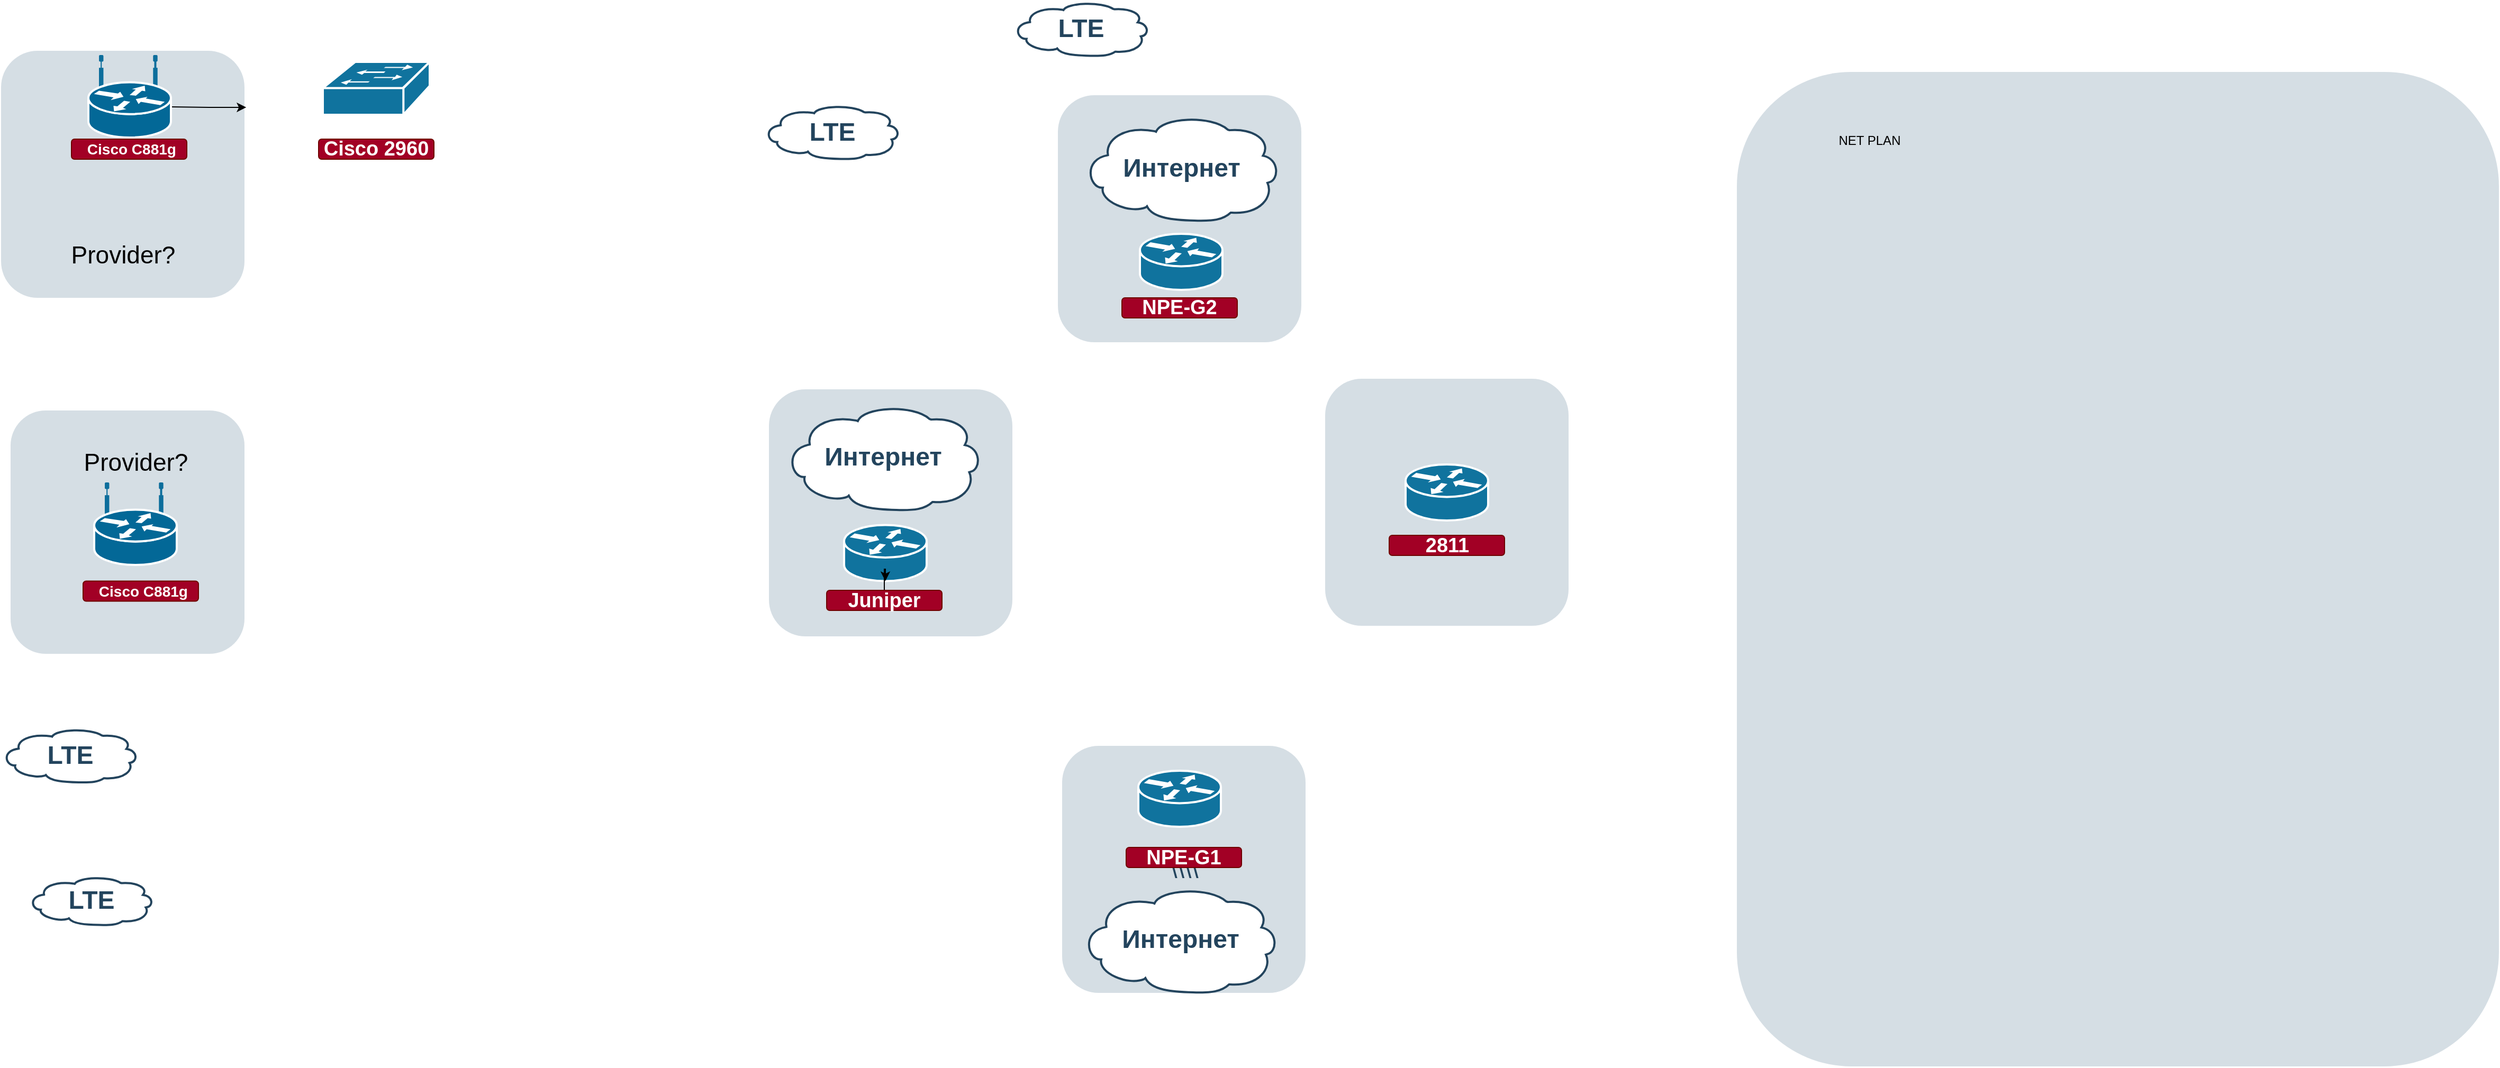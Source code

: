 <mxfile version="23.0.2" type="github">
  <diagram name="Страница — 1" id="PUmRz7LfSDAWe0FEYHmj">
    <mxGraphModel dx="4924" dy="2109" grid="1" gridSize="10" guides="1" tooltips="1" connect="1" arrows="1" fold="1" page="1" pageScale="1" pageWidth="827" pageHeight="1169" math="0" shadow="0">
      <root>
        <mxCell id="0" />
        <mxCell id="1" parent="0" />
        <mxCell id="nVm8Fg3lcVyInP2V10bM-1" value="\\\\\\\" style="rounded=1;whiteSpace=wrap;html=1;strokeColor=none;fillColor=#BAC8D3;fontSize=24;fontColor=#23445D;align=center;opacity=60;" vertex="1" parent="1">
          <mxGeometry x="262.5" y="807" width="230" height="233.5" as="geometry" />
        </mxCell>
        <mxCell id="nVm8Fg3lcVyInP2V10bM-2" value="" style="rounded=1;whiteSpace=wrap;html=1;strokeColor=none;fillColor=#BAC8D3;fontSize=24;fontColor=#23445D;align=center;opacity=60;" vertex="1" parent="1">
          <mxGeometry x="258.5" y="192" width="230" height="233.5" as="geometry" />
        </mxCell>
        <mxCell id="nVm8Fg3lcVyInP2V10bM-3" value="" style="rounded=1;whiteSpace=wrap;html=1;strokeColor=none;fillColor=#BAC8D3;fontSize=24;fontColor=#23445D;align=center;opacity=60;" vertex="1" parent="1">
          <mxGeometry x="-14.5" y="470" width="230" height="233.5" as="geometry" />
        </mxCell>
        <mxCell id="nVm8Fg3lcVyInP2V10bM-4" value="" style="rounded=1;whiteSpace=wrap;html=1;strokeColor=none;fillColor=#BAC8D3;fontSize=24;fontColor=#23445D;align=center;opacity=60;" vertex="1" parent="1">
          <mxGeometry x="511" y="460" width="230" height="233.5" as="geometry" />
        </mxCell>
        <mxCell id="nVm8Fg3lcVyInP2V10bM-5" value="" style="rounded=1;whiteSpace=wrap;html=1;strokeColor=none;fillColor=#BAC8D3;fontSize=24;fontColor=#23445D;align=center;opacity=60;" vertex="1" parent="1">
          <mxGeometry x="-731" y="490" width="221" height="230" as="geometry" />
        </mxCell>
        <mxCell id="nVm8Fg3lcVyInP2V10bM-6" value="" style="rounded=1;whiteSpace=wrap;html=1;strokeColor=none;fillColor=#BAC8D3;fontSize=24;fontColor=#23445D;align=center;opacity=60;" vertex="1" parent="1">
          <mxGeometry x="-740" y="150" width="230" height="233.5" as="geometry" />
        </mxCell>
        <mxCell id="nVm8Fg3lcVyInP2V10bM-7" value="" style="shape=mxgraph.cisco.switches.workgroup_switch;html=1;dashed=0;fillColor=#10739E;strokeColor=#ffffff;strokeWidth=2;verticalLabelPosition=bottom;verticalAlign=top;fontFamily=Helvetica;fontSize=36;fontColor=#FFB366" vertex="1" parent="1">
          <mxGeometry x="-436" y="160.5" width="101" height="50" as="geometry" />
        </mxCell>
        <mxCell id="nVm8Fg3lcVyInP2V10bM-8" value="" style="shape=mxgraph.cisco.routers.router;html=1;dashed=0;fillColor=#10739E;strokeColor=#ffffff;strokeWidth=2;verticalLabelPosition=bottom;verticalAlign=top;fontFamily=Helvetica;fontSize=36;fontColor=#FFB366" vertex="1" parent="1">
          <mxGeometry x="336" y="323" width="78" height="53" as="geometry" />
        </mxCell>
        <mxCell id="nVm8Fg3lcVyInP2V10bM-9" value="" style="shape=mxgraph.cisco.routers.router;html=1;dashed=0;fillColor=#10739E;strokeColor=#ffffff;strokeWidth=2;verticalLabelPosition=bottom;verticalAlign=top;fontFamily=Helvetica;fontSize=36;fontColor=#FFB366" vertex="1" parent="1">
          <mxGeometry x="56.5" y="598.25" width="78" height="53" as="geometry" />
        </mxCell>
        <mxCell id="nVm8Fg3lcVyInP2V10bM-10" value="" style="edgeStyle=orthogonalEdgeStyle;rounded=0;orthogonalLoop=1;jettySize=auto;html=1;" edge="1" parent="1" source="nVm8Fg3lcVyInP2V10bM-11" target="nVm8Fg3lcVyInP2V10bM-9">
          <mxGeometry relative="1" as="geometry" />
        </mxCell>
        <mxCell id="nVm8Fg3lcVyInP2V10bM-11" value="&lt;font style=&quot;font-size: 19px;&quot;&gt;Juniper&lt;/font&gt;" style="rounded=1;whiteSpace=wrap;html=1;strokeColor=#6F0000;fillColor=#a20025;fontSize=14;fontColor=#ffffff;align=center;fontStyle=1" vertex="1" parent="1">
          <mxGeometry x="40" y="660" width="109" height="19" as="geometry" />
        </mxCell>
        <mxCell id="nVm8Fg3lcVyInP2V10bM-12" style="edgeStyle=orthogonalEdgeStyle;curved=1;rounded=0;jumpStyle=none;html=1;exitX=0.75;exitY=0;entryX=0.75;entryY=0;shadow=0;labelBackgroundColor=#ffffff;startArrow=none;startFill=0;endArrow=none;endFill=0;endSize=10;jettySize=auto;orthogonalLoop=1;strokeColor=#23445D;strokeWidth=2;fillColor=#F08705;fontFamily=Helvetica;fontSize=25;fontColor=#23445D;align=left;" edge="1" parent="1">
          <mxGeometry relative="1" as="geometry">
            <mxPoint x="-408.25" y="922" as="sourcePoint" />
            <mxPoint x="-408.25" y="922" as="targetPoint" />
          </mxGeometry>
        </mxCell>
        <mxCell id="nVm8Fg3lcVyInP2V10bM-13" value="" style="shape=mxgraph.cisco.routers.router;html=1;dashed=0;fillColor=#10739E;strokeColor=#ffffff;strokeWidth=2;verticalLabelPosition=bottom;verticalAlign=top;fontFamily=Helvetica;fontSize=36;fontColor=#FFB366" vertex="1" parent="1">
          <mxGeometry x="334.5" y="830.5" width="78" height="53" as="geometry" />
        </mxCell>
        <mxCell id="nVm8Fg3lcVyInP2V10bM-14" value="" style="shape=mxgraph.cisco.routers.router;html=1;dashed=0;fillColor=#10739E;strokeColor=#ffffff;strokeWidth=2;verticalLabelPosition=bottom;verticalAlign=top;fontFamily=Helvetica;fontSize=36;fontColor=#FFB366" vertex="1" parent="1">
          <mxGeometry x="587" y="541" width="78" height="53" as="geometry" />
        </mxCell>
        <mxCell id="nVm8Fg3lcVyInP2V10bM-15" value="&lt;font style=&quot;font-size: 19px;&quot;&gt;Cisco 2960&lt;/font&gt;" style="rounded=1;whiteSpace=wrap;html=1;strokeColor=#6F0000;fillColor=#a20025;fontSize=14;fontColor=#ffffff;align=center;fontStyle=1" vertex="1" parent="1">
          <mxGeometry x="-440" y="233.5" width="109" height="19" as="geometry" />
        </mxCell>
        <mxCell id="nVm8Fg3lcVyInP2V10bM-16" value="&lt;font style=&quot;font-size: 19px;&quot;&gt;2811&lt;/font&gt;" style="rounded=1;whiteSpace=wrap;html=1;strokeColor=#6F0000;fillColor=#a20025;fontSize=14;fontColor=#ffffff;align=center;fontStyle=1" vertex="1" parent="1">
          <mxGeometry x="571.5" y="608" width="109" height="19" as="geometry" />
        </mxCell>
        <mxCell id="nVm8Fg3lcVyInP2V10bM-17" value="&lt;span style=&quot;font-size: 19px;&quot;&gt;NPE-G2&lt;/span&gt;" style="rounded=1;whiteSpace=wrap;html=1;strokeColor=#6F0000;fillColor=#a20025;fontSize=14;fontColor=#ffffff;align=center;fontStyle=1" vertex="1" parent="1">
          <mxGeometry x="319" y="383.5" width="109" height="19" as="geometry" />
        </mxCell>
        <mxCell id="nVm8Fg3lcVyInP2V10bM-18" value="&lt;span style=&quot;font-size: 19px;&quot;&gt;NPE-G1&lt;/span&gt;" style="rounded=1;whiteSpace=wrap;html=1;strokeColor=#6F0000;fillColor=#a20025;fontSize=14;fontColor=#ffffff;align=center;fontStyle=1" vertex="1" parent="1">
          <mxGeometry x="323" y="903" width="109" height="19" as="geometry" />
        </mxCell>
        <mxCell id="nVm8Fg3lcVyInP2V10bM-19" value="&amp;nbsp;Cisco C881g" style="rounded=1;whiteSpace=wrap;html=1;strokeColor=#6F0000;fillColor=#a20025;fontSize=14;fontColor=#ffffff;align=center;fontStyle=1" vertex="1" parent="1">
          <mxGeometry x="-662.5" y="651.25" width="109" height="19" as="geometry" />
        </mxCell>
        <mxCell id="nVm8Fg3lcVyInP2V10bM-20" value="&amp;nbsp;Cisco C881g" style="rounded=1;whiteSpace=wrap;html=1;strokeColor=#6F0000;fillColor=#a20025;fontSize=14;fontColor=#ffffff;align=center;fontStyle=1" vertex="1" parent="1">
          <mxGeometry x="-673.5" y="233.5" width="109" height="19" as="geometry" />
        </mxCell>
        <mxCell id="nVm8Fg3lcVyInP2V10bM-21" value="" style="edgeStyle=orthogonalEdgeStyle;rounded=0;orthogonalLoop=1;jettySize=auto;html=1;exitX=1;exitY=0.5;exitDx=0;exitDy=0;exitPerimeter=0;entryX=0.136;entryY=0.505;entryDx=0;entryDy=0;entryPerimeter=0;" edge="1" parent="1">
          <mxGeometry relative="1" as="geometry">
            <mxPoint x="-580" y="203" as="sourcePoint" />
            <mxPoint x="-508.316" y="203.483" as="targetPoint" />
          </mxGeometry>
        </mxCell>
        <mxCell id="nVm8Fg3lcVyInP2V10bM-22" value="LTE" style="shape=mxgraph.cisco.storage.cloud;html=1;dashed=0;strokeColor=#23445D;fillColor=#ffffff;strokeWidth=2;fontFamily=Helvetica;fontSize=24;fontColor=#23445D;align=center;fontStyle=1" vertex="1" parent="1">
          <mxGeometry x="-740" y="790" width="129.5" height="51.75" as="geometry" />
        </mxCell>
        <mxCell id="nVm8Fg3lcVyInP2V10bM-23" value="LTE" style="shape=mxgraph.cisco.storage.cloud;html=1;dashed=0;strokeColor=#23445D;fillColor=#ffffff;strokeWidth=2;fontFamily=Helvetica;fontSize=24;fontColor=#23445D;align=center;fontStyle=1" vertex="1" parent="1">
          <mxGeometry x="-714.75" y="930" width="119" height="46.5" as="geometry" />
        </mxCell>
        <mxCell id="nVm8Fg3lcVyInP2V10bM-24" value="&lt;font style=&quot;font-size: 23px;&quot;&gt;Provider?&lt;/font&gt;" style="text;html=1;align=center;verticalAlign=middle;resizable=0;points=[];autosize=1;strokeColor=none;fillColor=none;" vertex="1" parent="1">
          <mxGeometry x="-673.5" y="519" width="120" height="40" as="geometry" />
        </mxCell>
        <mxCell id="nVm8Fg3lcVyInP2V10bM-25" value="&lt;font style=&quot;font-size: 23px;&quot;&gt;Provider?&lt;/font&gt;" style="text;html=1;align=center;verticalAlign=middle;resizable=0;points=[];autosize=1;strokeColor=none;fillColor=none;" vertex="1" parent="1">
          <mxGeometry x="-685" y="323" width="120" height="40" as="geometry" />
        </mxCell>
        <mxCell id="nVm8Fg3lcVyInP2V10bM-26" value="" style="shape=mxgraph.cisco.routers.wireless_router;sketch=0;html=1;pointerEvents=1;dashed=0;fillColor=#036897;strokeColor=#ffffff;strokeWidth=2;verticalLabelPosition=bottom;verticalAlign=top;align=center;outlineConnect=0;" vertex="1" parent="1">
          <mxGeometry x="-657.5" y="155" width="78" height="77" as="geometry" />
        </mxCell>
        <mxCell id="nVm8Fg3lcVyInP2V10bM-27" value="" style="shape=mxgraph.cisco.routers.wireless_router;sketch=0;html=1;pointerEvents=1;dashed=0;fillColor=#036897;strokeColor=#ffffff;strokeWidth=2;verticalLabelPosition=bottom;verticalAlign=top;align=center;outlineConnect=0;" vertex="1" parent="1">
          <mxGeometry x="-652" y="559" width="78" height="77" as="geometry" />
        </mxCell>
        <mxCell id="nVm8Fg3lcVyInP2V10bM-28" value="" style="rounded=1;whiteSpace=wrap;html=1;strokeColor=none;fillColor=#BAC8D3;fontSize=24;fontColor=#23445D;align=center;opacity=60;" vertex="1" parent="1">
          <mxGeometry x="900" y="170" width="720" height="940" as="geometry" />
        </mxCell>
        <mxCell id="nVm8Fg3lcVyInP2V10bM-29" value="NET PLAN" style="text;html=1;align=center;verticalAlign=middle;resizable=0;points=[];autosize=1;strokeColor=none;fillColor=none;" vertex="1" parent="1">
          <mxGeometry x="985" y="220" width="80" height="30" as="geometry" />
        </mxCell>
        <mxCell id="nVm8Fg3lcVyInP2V10bM-30" value="LTE" style="shape=mxgraph.cisco.storage.cloud;html=1;dashed=0;strokeColor=#23445D;fillColor=#ffffff;strokeWidth=2;fontFamily=Helvetica;fontSize=24;fontColor=#23445D;align=center;fontStyle=1" vertex="1" parent="1">
          <mxGeometry x="-20" y="200.75" width="129.5" height="51.75" as="geometry" />
        </mxCell>
        <mxCell id="nVm8Fg3lcVyInP2V10bM-31" value="LTE" style="shape=mxgraph.cisco.storage.cloud;html=1;dashed=0;strokeColor=#23445D;fillColor=#ffffff;strokeWidth=2;fontFamily=Helvetica;fontSize=24;fontColor=#23445D;align=center;fontStyle=1" vertex="1" parent="1">
          <mxGeometry x="215.5" y="103.25" width="129.5" height="51.75" as="geometry" />
        </mxCell>
        <mxCell id="nVm8Fg3lcVyInP2V10bM-32" value="Интернет" style="shape=mxgraph.cisco.storage.cloud;html=1;dashed=0;strokeColor=#23445D;fillColor=#ffffff;strokeWidth=2;fontFamily=Helvetica;fontSize=24;fontColor=#23445D;align=center;fontStyle=1" vertex="1" parent="1">
          <mxGeometry x="281.75" y="210.5" width="186.5" height="100.5" as="geometry" />
        </mxCell>
        <mxCell id="nVm8Fg3lcVyInP2V10bM-33" value="Интернет" style="shape=mxgraph.cisco.storage.cloud;html=1;dashed=0;strokeColor=#23445D;fillColor=#ffffff;strokeWidth=2;fontFamily=Helvetica;fontSize=24;fontColor=#23445D;align=center;fontStyle=1" vertex="1" parent="1">
          <mxGeometry x="280.25" y="940" width="186.5" height="100.5" as="geometry" />
        </mxCell>
        <mxCell id="nVm8Fg3lcVyInP2V10bM-34" value="Интернет" style="shape=mxgraph.cisco.storage.cloud;html=1;dashed=0;strokeColor=#23445D;fillColor=#ffffff;strokeWidth=2;fontFamily=Helvetica;fontSize=24;fontColor=#23445D;align=center;fontStyle=1" vertex="1" parent="1">
          <mxGeometry y="484" width="186.5" height="100.5" as="geometry" />
        </mxCell>
      </root>
    </mxGraphModel>
  </diagram>
</mxfile>
